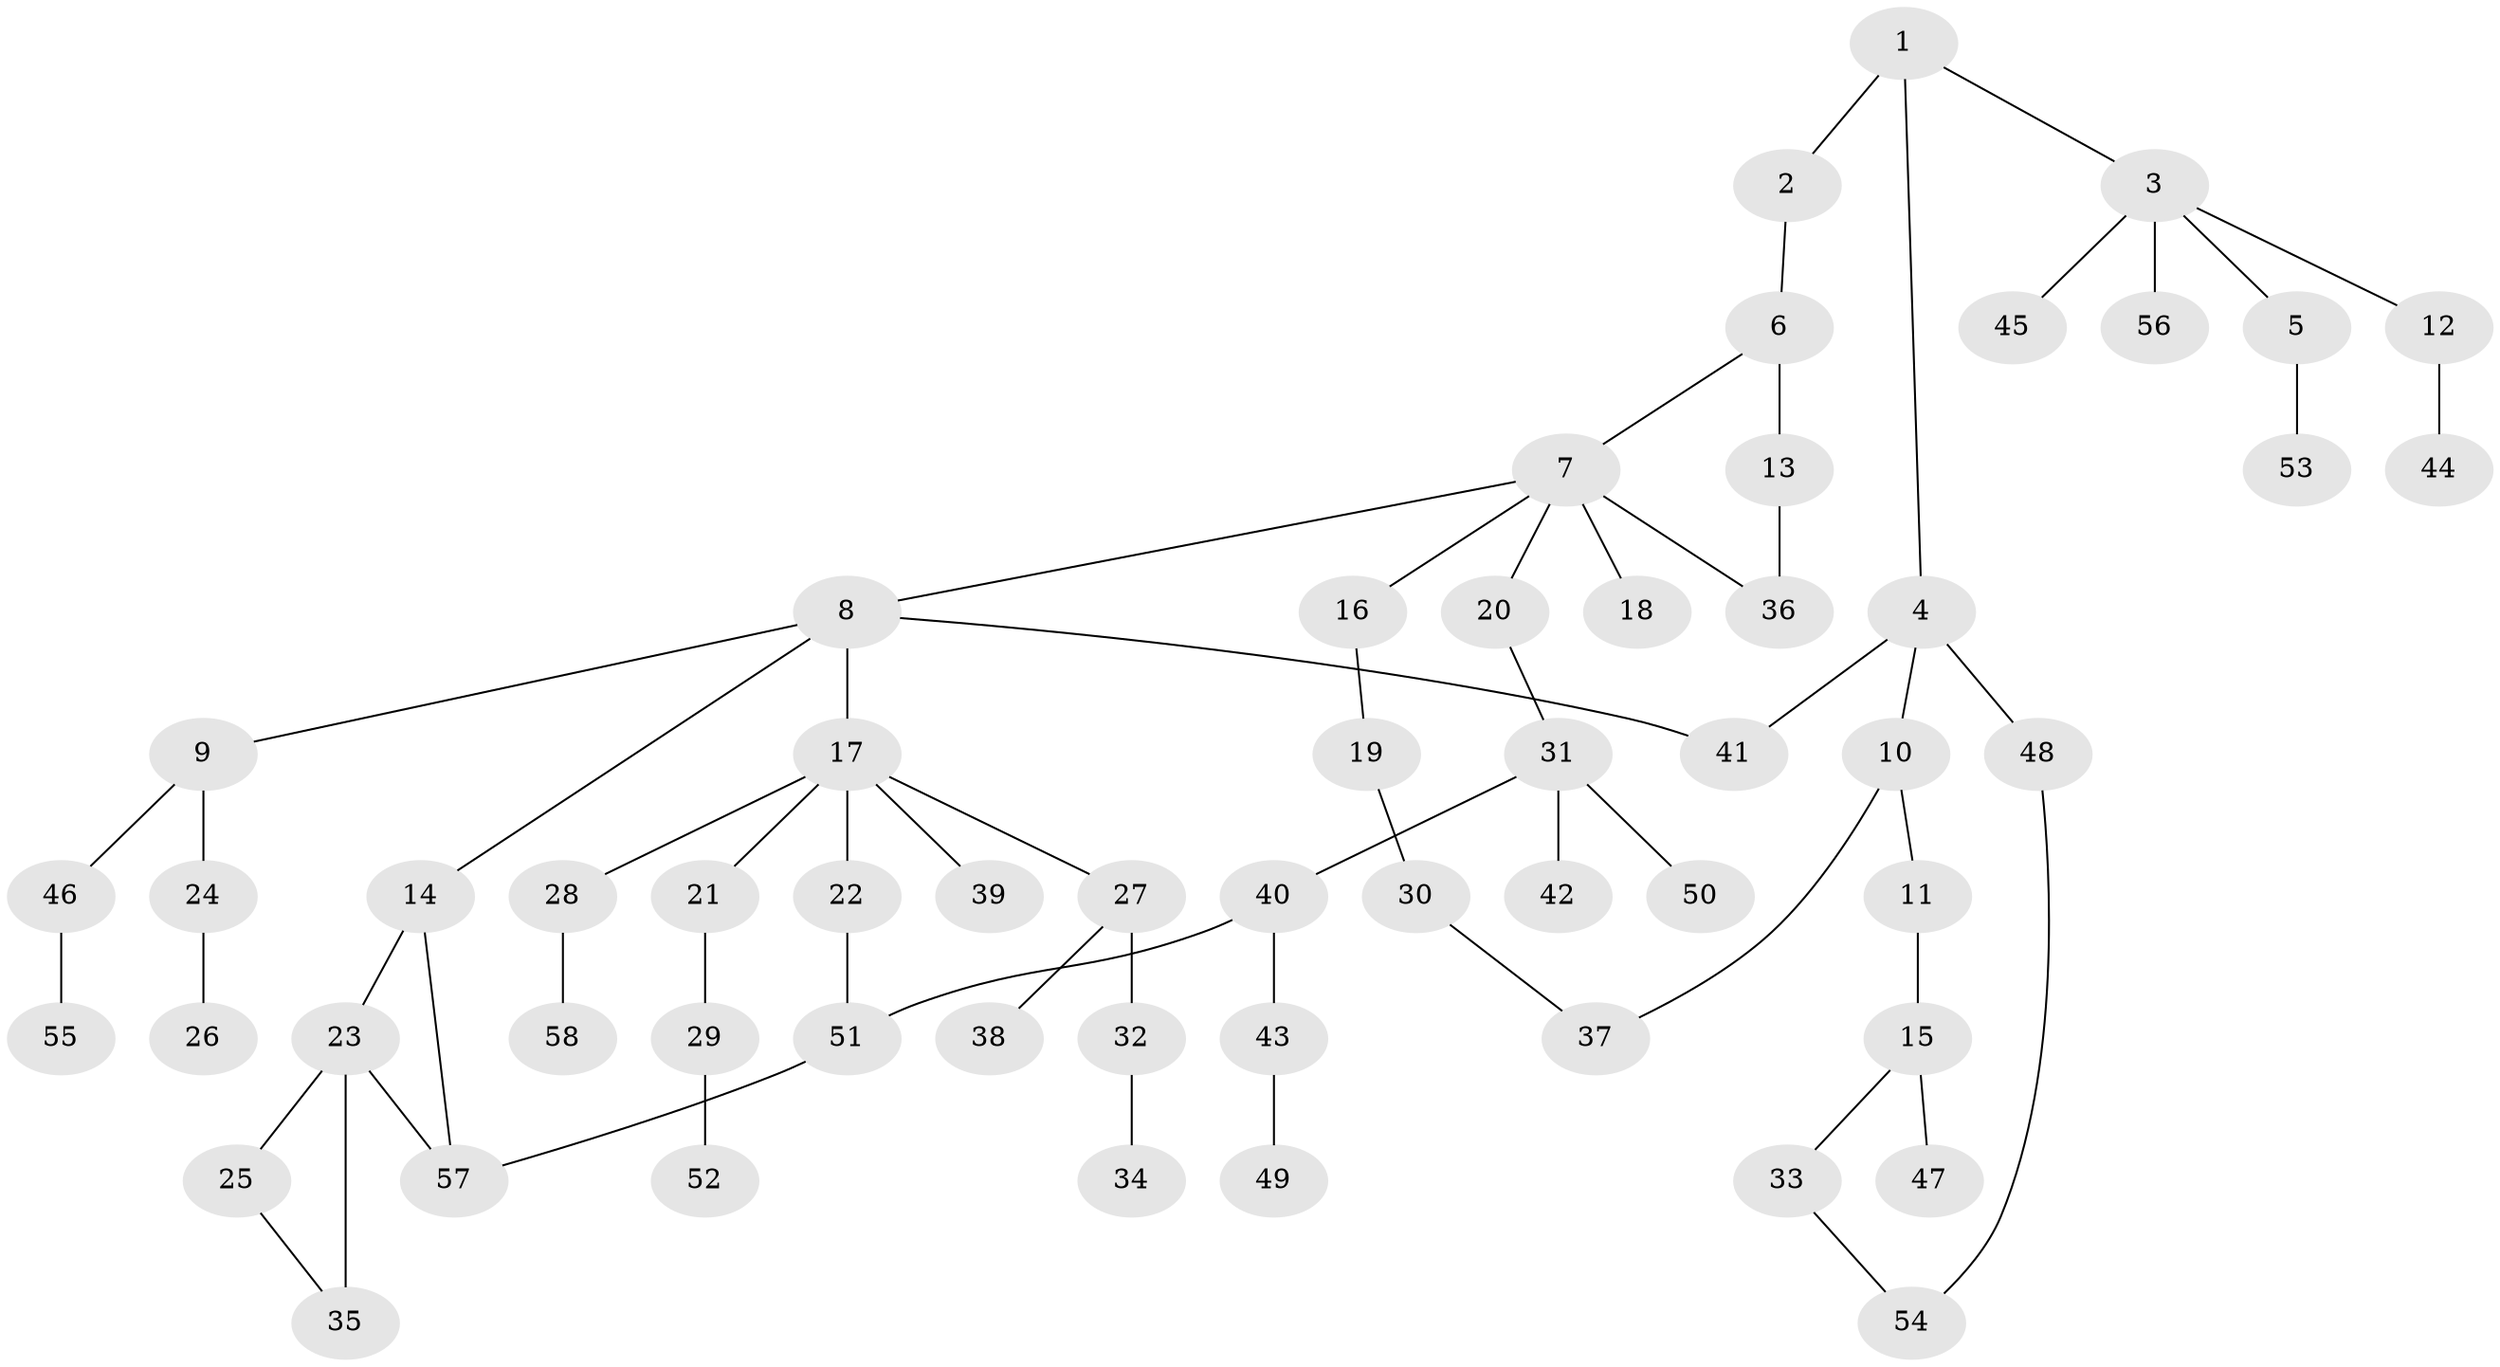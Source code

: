 // original degree distribution, {4: 0.11206896551724138, 2: 0.2413793103448276, 6: 0.008620689655172414, 5: 0.017241379310344827, 7: 0.02586206896551724, 3: 0.13793103448275862, 1: 0.45689655172413796}
// Generated by graph-tools (version 1.1) at 2025/34/03/09/25 02:34:26]
// undirected, 58 vertices, 65 edges
graph export_dot {
graph [start="1"]
  node [color=gray90,style=filled];
  1;
  2;
  3;
  4;
  5;
  6;
  7;
  8;
  9;
  10;
  11;
  12;
  13;
  14;
  15;
  16;
  17;
  18;
  19;
  20;
  21;
  22;
  23;
  24;
  25;
  26;
  27;
  28;
  29;
  30;
  31;
  32;
  33;
  34;
  35;
  36;
  37;
  38;
  39;
  40;
  41;
  42;
  43;
  44;
  45;
  46;
  47;
  48;
  49;
  50;
  51;
  52;
  53;
  54;
  55;
  56;
  57;
  58;
  1 -- 2 [weight=1.0];
  1 -- 3 [weight=1.0];
  1 -- 4 [weight=1.0];
  2 -- 6 [weight=1.0];
  3 -- 5 [weight=1.0];
  3 -- 12 [weight=1.0];
  3 -- 45 [weight=1.0];
  3 -- 56 [weight=1.0];
  4 -- 10 [weight=1.0];
  4 -- 41 [weight=1.0];
  4 -- 48 [weight=1.0];
  5 -- 53 [weight=1.0];
  6 -- 7 [weight=1.0];
  6 -- 13 [weight=1.0];
  7 -- 8 [weight=1.0];
  7 -- 16 [weight=1.0];
  7 -- 18 [weight=1.0];
  7 -- 20 [weight=1.0];
  7 -- 36 [weight=1.0];
  8 -- 9 [weight=1.0];
  8 -- 14 [weight=1.0];
  8 -- 17 [weight=1.0];
  8 -- 41 [weight=1.0];
  9 -- 24 [weight=1.0];
  9 -- 46 [weight=1.0];
  10 -- 11 [weight=1.0];
  10 -- 37 [weight=1.0];
  11 -- 15 [weight=1.0];
  12 -- 44 [weight=1.0];
  13 -- 36 [weight=2.0];
  14 -- 23 [weight=1.0];
  14 -- 57 [weight=1.0];
  15 -- 33 [weight=1.0];
  15 -- 47 [weight=1.0];
  16 -- 19 [weight=1.0];
  17 -- 21 [weight=1.0];
  17 -- 22 [weight=1.0];
  17 -- 27 [weight=1.0];
  17 -- 28 [weight=1.0];
  17 -- 39 [weight=1.0];
  19 -- 30 [weight=1.0];
  20 -- 31 [weight=1.0];
  21 -- 29 [weight=1.0];
  22 -- 51 [weight=1.0];
  23 -- 25 [weight=1.0];
  23 -- 35 [weight=2.0];
  23 -- 57 [weight=1.0];
  24 -- 26 [weight=1.0];
  25 -- 35 [weight=1.0];
  27 -- 32 [weight=2.0];
  27 -- 38 [weight=1.0];
  28 -- 58 [weight=1.0];
  29 -- 52 [weight=1.0];
  30 -- 37 [weight=1.0];
  31 -- 40 [weight=1.0];
  31 -- 42 [weight=1.0];
  31 -- 50 [weight=1.0];
  32 -- 34 [weight=1.0];
  33 -- 54 [weight=1.0];
  40 -- 43 [weight=2.0];
  40 -- 51 [weight=1.0];
  43 -- 49 [weight=1.0];
  46 -- 55 [weight=1.0];
  48 -- 54 [weight=1.0];
  51 -- 57 [weight=1.0];
}
